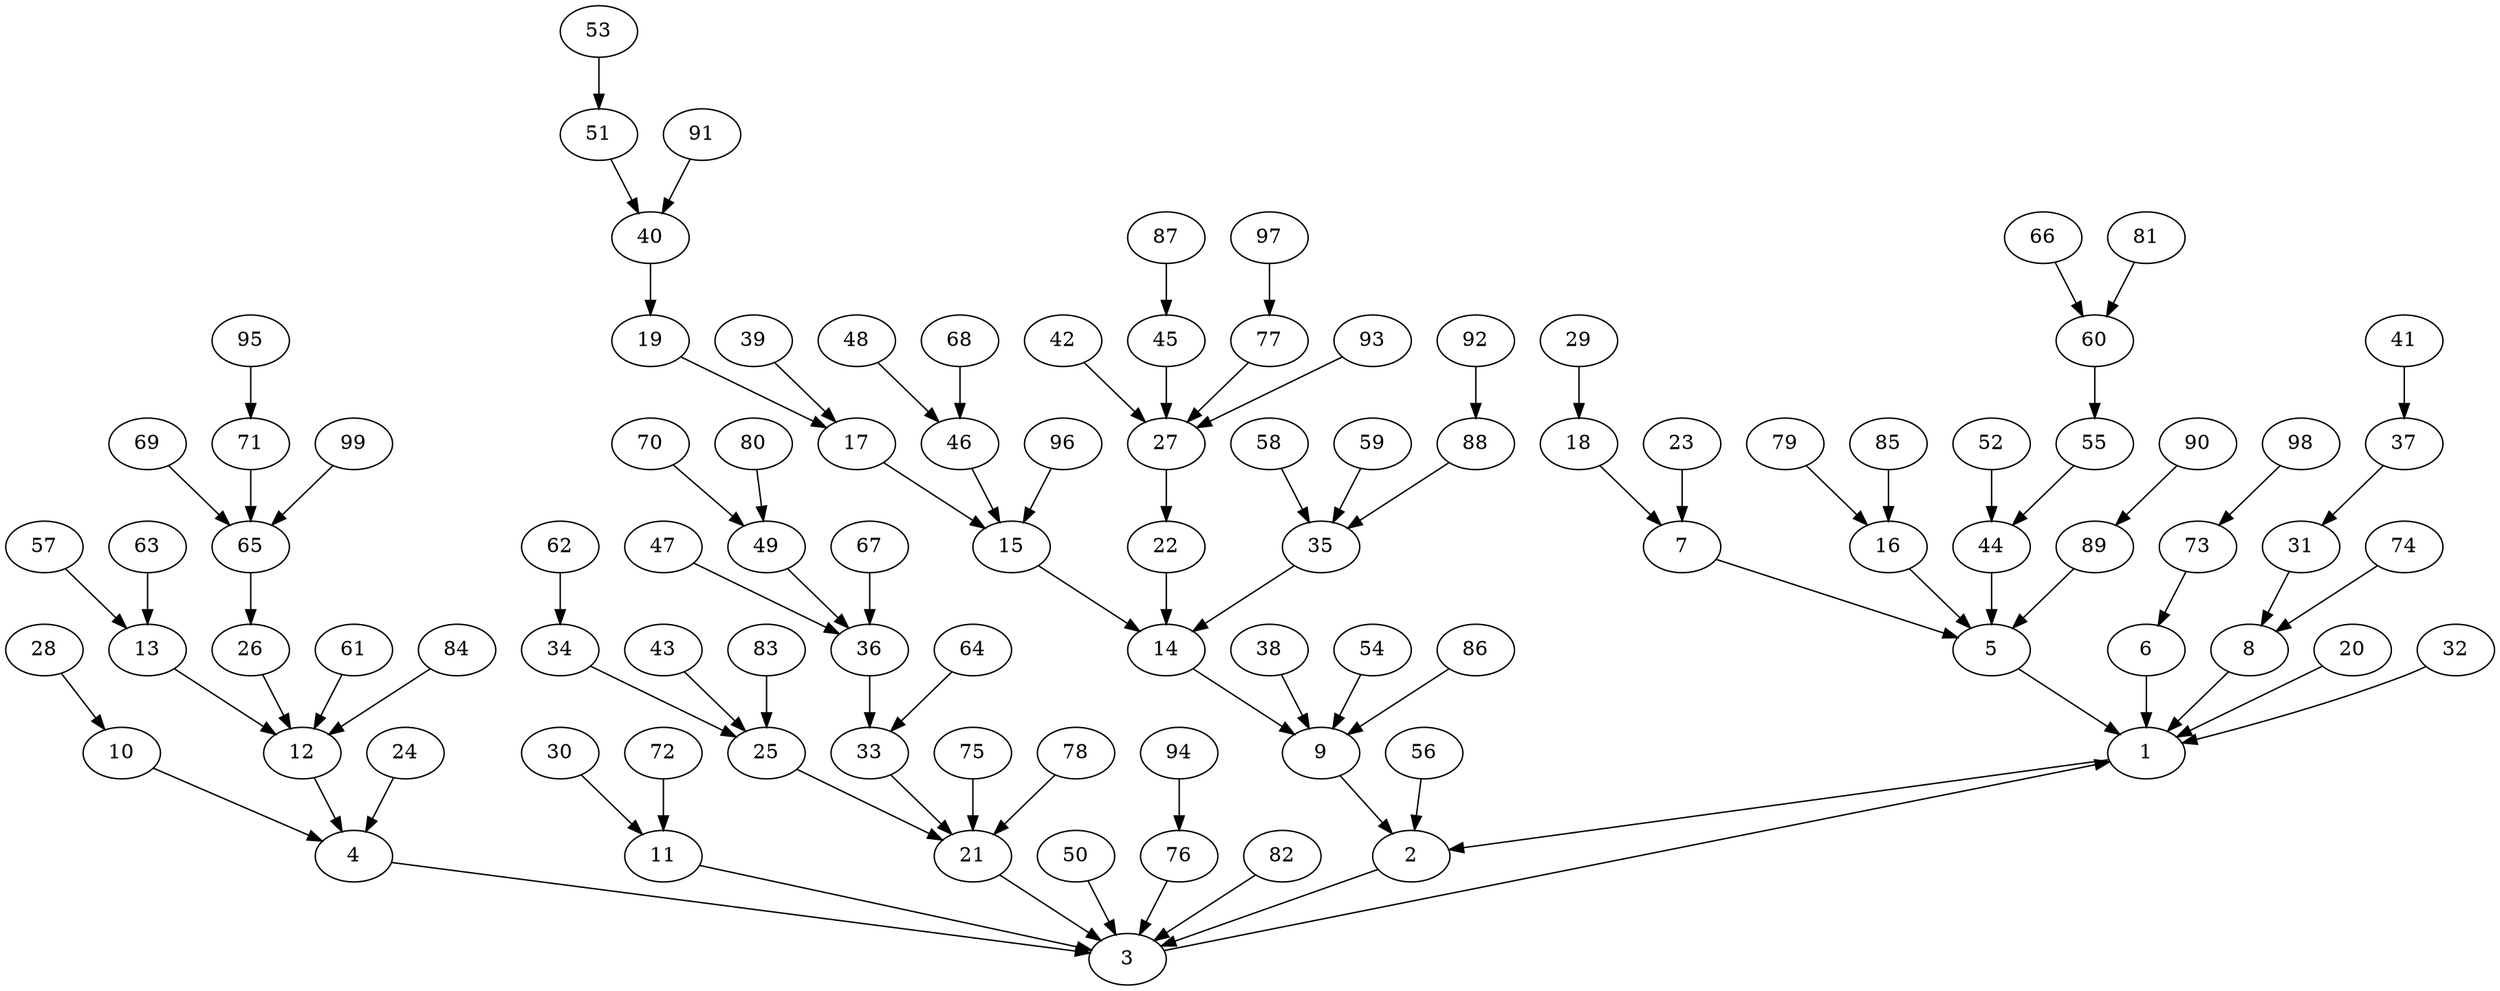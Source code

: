 digraph Doro_100 {
1 -> 2;
2 -> 3;
3 -> 1;
4 -> 3;
5 -> 1;
6 -> 1;
7 -> 5;
8 -> 1;
9 -> 2;
10 -> 4;
11 -> 3;
12 -> 4;
13 -> 12;
14 -> 9;
15 -> 14;
16 -> 5;
17 -> 15;
18 -> 7;
19 -> 17;
20 -> 1;
21 -> 3;
22 -> 14;
23 -> 7;
24 -> 4;
25 -> 21;
26 -> 12;
27 -> 22;
28 -> 10;
29 -> 18;
30 -> 11;
31 -> 8;
32 -> 1;
33 -> 21;
34 -> 25;
35 -> 14;
36 -> 33;
37 -> 31;
38 -> 9;
39 -> 17;
40 -> 19;
41 -> 37;
42 -> 27;
43 -> 25;
44 -> 5;
45 -> 27;
46 -> 15;
47 -> 36;
48 -> 46;
49 -> 36;
50 -> 3;
51 -> 40;
52 -> 44;
53 -> 51;
54 -> 9;
55 -> 44;
56 -> 2;
57 -> 13;
58 -> 35;
59 -> 35;
60 -> 55;
61 -> 12;
62 -> 34;
63 -> 13;
64 -> 33;
65 -> 26;
66 -> 60;
67 -> 36;
68 -> 46;
69 -> 65;
70 -> 49;
71 -> 65;
72 -> 11;
73 -> 6;
74 -> 8;
75 -> 21;
76 -> 3;
77 -> 27;
78 -> 21;
79 -> 16;
80 -> 49;
81 -> 60;
82 -> 3;
83 -> 25;
84 -> 12;
85 -> 16;
86 -> 9;
87 -> 45;
88 -> 35;
89 -> 5;
90 -> 89;
91 -> 40;
92 -> 88;
93 -> 27;
94 -> 76;
95 -> 71;
96 -> 15;
97 -> 77;
98 -> 73;
99 -> 65;
}
